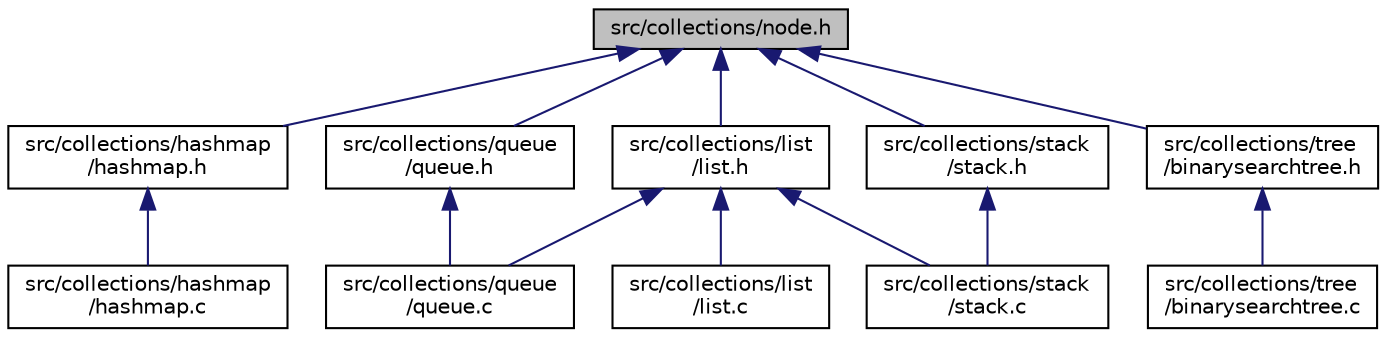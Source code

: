digraph "src/collections/node.h"
{
  edge [fontname="Helvetica",fontsize="10",labelfontname="Helvetica",labelfontsize="10"];
  node [fontname="Helvetica",fontsize="10",shape=record];
  Node1 [label="src/collections/node.h",height=0.2,width=0.4,color="black", fillcolor="grey75", style="filled", fontcolor="black"];
  Node1 -> Node2 [dir="back",color="midnightblue",fontsize="10",style="solid",fontname="Helvetica"];
  Node2 [label="src/collections/hashmap\l/hashmap.h",height=0.2,width=0.4,color="black", fillcolor="white", style="filled",URL="$hashmap_8h.html",tooltip="File containing interface of hashMap. "];
  Node2 -> Node3 [dir="back",color="midnightblue",fontsize="10",style="solid",fontname="Helvetica"];
  Node3 [label="src/collections/hashmap\l/hashmap.c",height=0.2,width=0.4,color="black", fillcolor="white", style="filled",URL="$hashmap_8c.html",tooltip="File containing implementation of hashMap. "];
  Node1 -> Node4 [dir="back",color="midnightblue",fontsize="10",style="solid",fontname="Helvetica"];
  Node4 [label="src/collections/list\l/list.h",height=0.2,width=0.4,color="black", fillcolor="white", style="filled",URL="$list_8h.html",tooltip="File containing interface of List. "];
  Node4 -> Node5 [dir="back",color="midnightblue",fontsize="10",style="solid",fontname="Helvetica"];
  Node5 [label="src/collections/list\l/list.c",height=0.2,width=0.4,color="black", fillcolor="white", style="filled",URL="$list_8c.html",tooltip="File containing implementation of List. "];
  Node4 -> Node6 [dir="back",color="midnightblue",fontsize="10",style="solid",fontname="Helvetica"];
  Node6 [label="src/collections/queue\l/queue.c",height=0.2,width=0.4,color="black", fillcolor="white", style="filled",URL="$queue_8c.html",tooltip="File containing implementation of Queue. "];
  Node4 -> Node7 [dir="back",color="midnightblue",fontsize="10",style="solid",fontname="Helvetica"];
  Node7 [label="src/collections/stack\l/stack.c",height=0.2,width=0.4,color="black", fillcolor="white", style="filled",URL="$stack_8c.html",tooltip="File containing implementation of Stack. "];
  Node1 -> Node8 [dir="back",color="midnightblue",fontsize="10",style="solid",fontname="Helvetica"];
  Node8 [label="src/collections/queue\l/queue.h",height=0.2,width=0.4,color="black", fillcolor="white", style="filled",URL="$queue_8h.html",tooltip="File containing interface of Queue. "];
  Node8 -> Node6 [dir="back",color="midnightblue",fontsize="10",style="solid",fontname="Helvetica"];
  Node1 -> Node9 [dir="back",color="midnightblue",fontsize="10",style="solid",fontname="Helvetica"];
  Node9 [label="src/collections/stack\l/stack.h",height=0.2,width=0.4,color="black", fillcolor="white", style="filled",URL="$stack_8h.html",tooltip="File containing interface of Stack. "];
  Node9 -> Node7 [dir="back",color="midnightblue",fontsize="10",style="solid",fontname="Helvetica"];
  Node1 -> Node10 [dir="back",color="midnightblue",fontsize="10",style="solid",fontname="Helvetica"];
  Node10 [label="src/collections/tree\l/binarysearchtree.h",height=0.2,width=0.4,color="black", fillcolor="white", style="filled",URL="$binarysearchtree_8h.html",tooltip="File containing interface of Binary Search Tree. "];
  Node10 -> Node11 [dir="back",color="midnightblue",fontsize="10",style="solid",fontname="Helvetica"];
  Node11 [label="src/collections/tree\l/binarysearchtree.c",height=0.2,width=0.4,color="black", fillcolor="white", style="filled",URL="$binarysearchtree_8c.html",tooltip="File containing implementation of Binary Search Tree. "];
}
